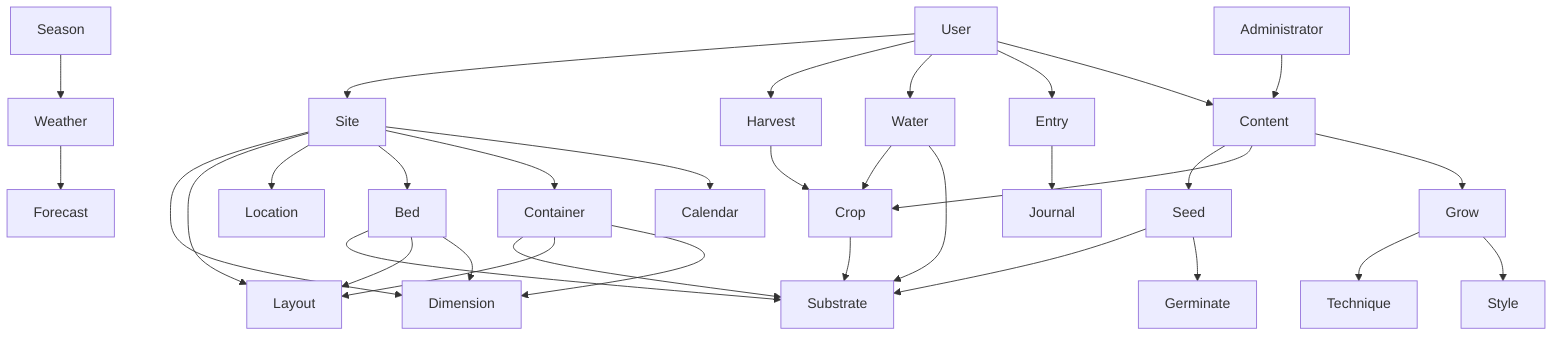 graph TD;
User-->Site;
User-->Harvest;
User-->Water;
User-->Entry;
User-->Content;
Harvest-->Crop;
Water-->Crop;
Administrator-->Content;
Site-->Dimension;
Site-->Layout;
Site-->Location;
Site-->Bed;
Site-->Container;
Site-->Calendar;
Container-->Substrate;
Container-->Layout;
Container-->Dimension;
Bed-->Substrate;
Bed-->Layout;
Bed-->Dimension;
Grow-->Technique;
Grow-->Style;
Seed-->Substrate;
Seed-->Germinate;
Crop-->Substrate;
Water-->Substrate;
Weather-->Forecast;
Season-->Weather;
Entry-->Journal;
Content-->Seed;
Content-->Crop;
Content-->Grow;